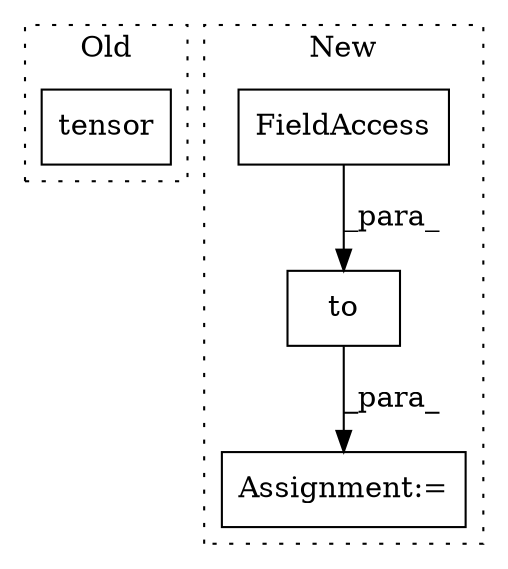 digraph G {
subgraph cluster0 {
1 [label="tensor" a="32" s="1580,1792" l="18,-5" shape="box"];
label = "Old";
style="dotted";
}
subgraph cluster1 {
2 [label="to" a="32" s="1572,1585" l="3,1" shape="box"];
3 [label="Assignment:=" a="7" s="1919" l="1" shape="box"];
4 [label="FieldAccess" a="22" s="1575" l="10" shape="box"];
label = "New";
style="dotted";
}
2 -> 3 [label="_para_"];
4 -> 2 [label="_para_"];
}